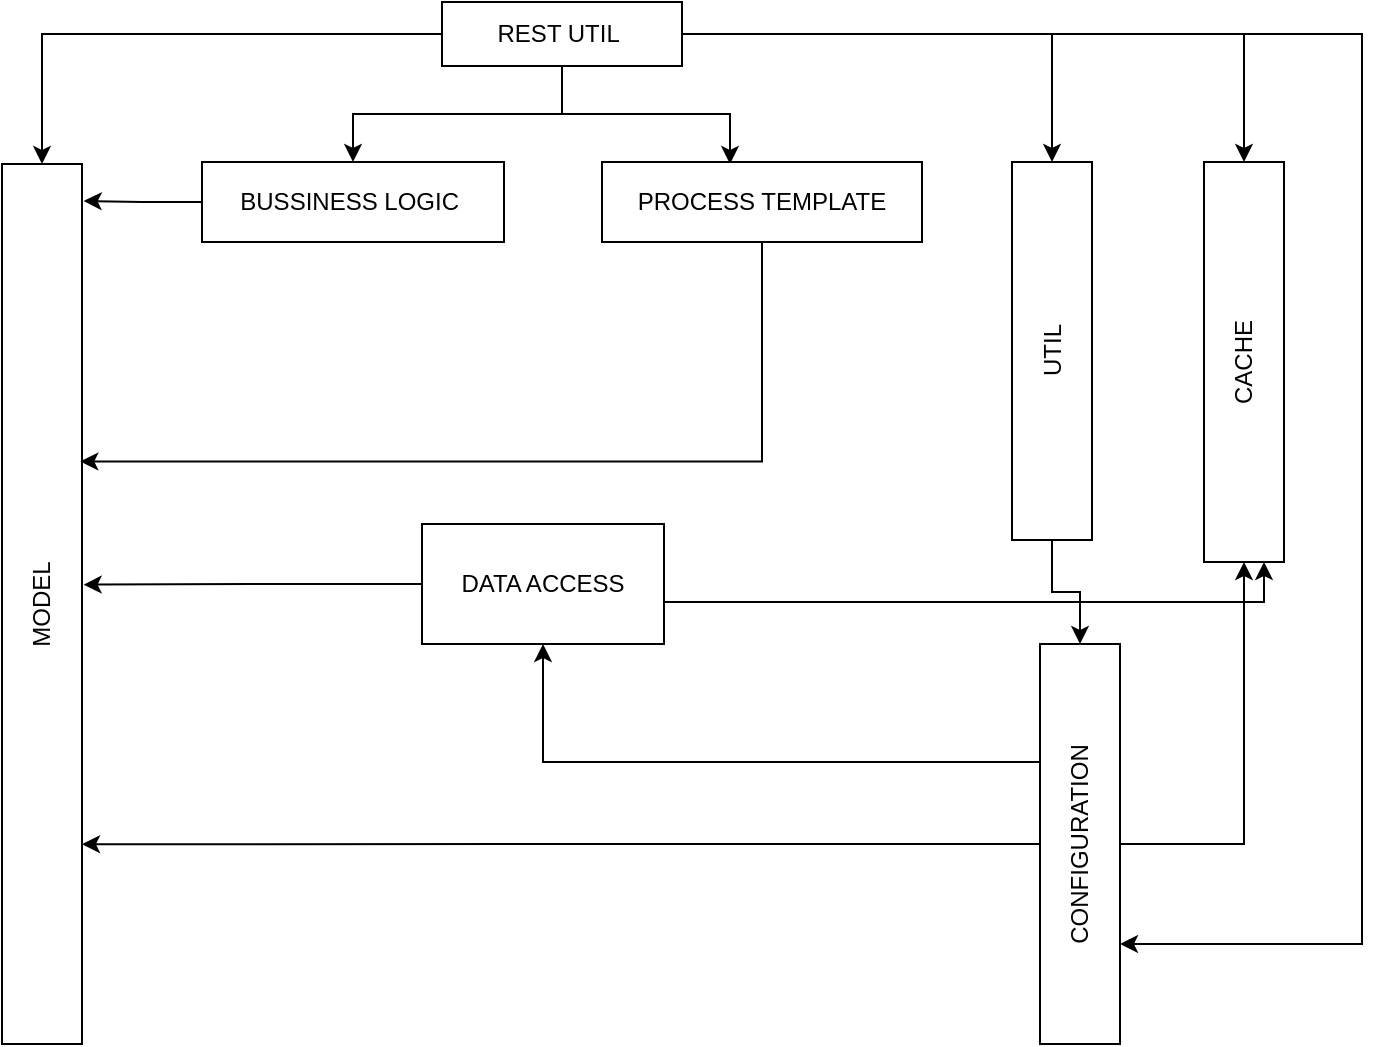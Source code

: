 <mxfile version="21.0.2" type="github"><diagram name="Page-1" id="rtLuAuyZlsTmXfZP2ett"><mxGraphModel dx="1434" dy="796" grid="0" gridSize="10" guides="1" tooltips="1" connect="1" arrows="1" fold="1" page="1" pageScale="1" pageWidth="850" pageHeight="1100" math="0" shadow="0"><root><mxCell id="0"/><mxCell id="1" parent="0"/><mxCell id="I3ocuzL7brx4fHgtlYw3-3" style="edgeStyle=orthogonalEdgeStyle;rounded=0;orthogonalLoop=1;jettySize=auto;html=1;entryX=0.5;entryY=0;entryDx=0;entryDy=0;" parent="1" source="X8qK8nmGypENTTTuPz4k-1" target="X8qK8nmGypENTTTuPz4k-3" edge="1"><mxGeometry relative="1" as="geometry"/></mxCell><mxCell id="I3ocuzL7brx4fHgtlYw3-4" style="edgeStyle=orthogonalEdgeStyle;rounded=0;orthogonalLoop=1;jettySize=auto;html=1;" parent="1" source="X8qK8nmGypENTTTuPz4k-1" target="X8qK8nmGypENTTTuPz4k-7" edge="1"><mxGeometry relative="1" as="geometry"/></mxCell><mxCell id="I3ocuzL7brx4fHgtlYw3-6" style="edgeStyle=orthogonalEdgeStyle;rounded=0;orthogonalLoop=1;jettySize=auto;html=1;entryX=0.4;entryY=0.025;entryDx=0;entryDy=0;entryPerimeter=0;" parent="1" source="X8qK8nmGypENTTTuPz4k-1" target="X8qK8nmGypENTTTuPz4k-5" edge="1"><mxGeometry relative="1" as="geometry"/></mxCell><mxCell id="I3ocuzL7brx4fHgtlYw3-7" style="edgeStyle=orthogonalEdgeStyle;rounded=0;orthogonalLoop=1;jettySize=auto;html=1;entryX=0.5;entryY=0;entryDx=0;entryDy=0;" parent="1" source="X8qK8nmGypENTTTuPz4k-1" target="I3ocuzL7brx4fHgtlYw3-1" edge="1"><mxGeometry relative="1" as="geometry"/></mxCell><mxCell id="I3ocuzL7brx4fHgtlYw3-17" style="edgeStyle=orthogonalEdgeStyle;rounded=0;orthogonalLoop=1;jettySize=auto;html=1;" parent="1" source="X8qK8nmGypENTTTuPz4k-1" target="X8qK8nmGypENTTTuPz4k-4" edge="1"><mxGeometry relative="1" as="geometry"/></mxCell><mxCell id="I3ocuzL7brx4fHgtlYw3-18" style="edgeStyle=orthogonalEdgeStyle;rounded=0;orthogonalLoop=1;jettySize=auto;html=1;entryX=1;entryY=0.75;entryDx=0;entryDy=0;" parent="1" source="X8qK8nmGypENTTTuPz4k-1" target="I3ocuzL7brx4fHgtlYw3-2" edge="1"><mxGeometry relative="1" as="geometry"><Array as="points"><mxPoint x="800" y="136"/><mxPoint x="800" y="591"/></Array></mxGeometry></mxCell><mxCell id="X8qK8nmGypENTTTuPz4k-1" value="REST UTIL&amp;nbsp;" style="rounded=0;whiteSpace=wrap;html=1;" parent="1" vertex="1"><mxGeometry x="340" y="120" width="120" height="32" as="geometry"/></mxCell><mxCell id="X8qK8nmGypENTTTuPz4k-3" value="MODEL" style="rounded=0;whiteSpace=wrap;html=1;horizontal=0;" parent="1" vertex="1"><mxGeometry x="120" y="201" width="40" height="440" as="geometry"/></mxCell><mxCell id="I3ocuzL7brx4fHgtlYw3-19" style="edgeStyle=orthogonalEdgeStyle;rounded=0;orthogonalLoop=1;jettySize=auto;html=1;entryX=1.021;entryY=0.042;entryDx=0;entryDy=0;entryPerimeter=0;" parent="1" source="X8qK8nmGypENTTTuPz4k-4" target="X8qK8nmGypENTTTuPz4k-3" edge="1"><mxGeometry relative="1" as="geometry"/></mxCell><mxCell id="X8qK8nmGypENTTTuPz4k-4" value="BUSSINESS LOGIC&amp;nbsp;" style="rounded=0;whiteSpace=wrap;html=1;" parent="1" vertex="1"><mxGeometry x="220" y="200" width="151" height="40" as="geometry"/></mxCell><mxCell id="I3ocuzL7brx4fHgtlYw3-20" style="edgeStyle=orthogonalEdgeStyle;rounded=0;orthogonalLoop=1;jettySize=auto;html=1;entryX=0.979;entryY=0.338;entryDx=0;entryDy=0;entryPerimeter=0;" parent="1" source="X8qK8nmGypENTTTuPz4k-5" target="X8qK8nmGypENTTTuPz4k-3" edge="1"><mxGeometry relative="1" as="geometry"><Array as="points"><mxPoint x="500" y="350"/></Array></mxGeometry></mxCell><mxCell id="X8qK8nmGypENTTTuPz4k-5" value="PROCESS TEMPLATE" style="rounded=0;whiteSpace=wrap;html=1;" parent="1" vertex="1"><mxGeometry x="420" y="200" width="160" height="40" as="geometry"/></mxCell><mxCell id="I3ocuzL7brx4fHgtlYw3-13" style="edgeStyle=orthogonalEdgeStyle;rounded=0;orthogonalLoop=1;jettySize=auto;html=1;" parent="1" source="X8qK8nmGypENTTTuPz4k-7" target="I3ocuzL7brx4fHgtlYw3-2" edge="1"><mxGeometry relative="1" as="geometry"/></mxCell><mxCell id="X8qK8nmGypENTTTuPz4k-7" value="UTIL" style="rounded=0;whiteSpace=wrap;html=1;horizontal=0;" parent="1" vertex="1"><mxGeometry x="625" y="200" width="40" height="189" as="geometry"/></mxCell><mxCell id="I3ocuzL7brx4fHgtlYw3-1" value="CACHE" style="rounded=0;whiteSpace=wrap;html=1;horizontal=0;" parent="1" vertex="1"><mxGeometry x="721" y="200" width="40" height="200" as="geometry"/></mxCell><mxCell id="I3ocuzL7brx4fHgtlYw3-10" style="edgeStyle=orthogonalEdgeStyle;rounded=0;orthogonalLoop=1;jettySize=auto;html=1;entryX=1;entryY=0.773;entryDx=0;entryDy=0;entryPerimeter=0;" parent="1" source="I3ocuzL7brx4fHgtlYw3-2" target="X8qK8nmGypENTTTuPz4k-3" edge="1"><mxGeometry relative="1" as="geometry"/></mxCell><mxCell id="I3ocuzL7brx4fHgtlYw3-11" style="edgeStyle=orthogonalEdgeStyle;rounded=0;orthogonalLoop=1;jettySize=auto;html=1;entryX=0.5;entryY=1;entryDx=0;entryDy=0;" parent="1" source="I3ocuzL7brx4fHgtlYw3-2" target="I3ocuzL7brx4fHgtlYw3-8" edge="1"><mxGeometry relative="1" as="geometry"><Array as="points"><mxPoint x="391" y="500"/></Array></mxGeometry></mxCell><mxCell id="I3ocuzL7brx4fHgtlYw3-15" style="edgeStyle=orthogonalEdgeStyle;rounded=0;orthogonalLoop=1;jettySize=auto;html=1;entryX=0.5;entryY=1;entryDx=0;entryDy=0;" parent="1" source="I3ocuzL7brx4fHgtlYw3-2" target="I3ocuzL7brx4fHgtlYw3-1" edge="1"><mxGeometry relative="1" as="geometry"/></mxCell><mxCell id="I3ocuzL7brx4fHgtlYw3-2" value="CONFIGURATION" style="rounded=0;whiteSpace=wrap;html=1;horizontal=0;" parent="1" vertex="1"><mxGeometry x="639" y="441" width="40" height="200" as="geometry"/></mxCell><mxCell id="I3ocuzL7brx4fHgtlYw3-9" style="edgeStyle=orthogonalEdgeStyle;rounded=0;orthogonalLoop=1;jettySize=auto;html=1;entryX=1.021;entryY=0.478;entryDx=0;entryDy=0;entryPerimeter=0;" parent="1" source="I3ocuzL7brx4fHgtlYw3-8" target="X8qK8nmGypENTTTuPz4k-3" edge="1"><mxGeometry relative="1" as="geometry"/></mxCell><mxCell id="I3ocuzL7brx4fHgtlYw3-12" style="edgeStyle=orthogonalEdgeStyle;rounded=0;orthogonalLoop=1;jettySize=auto;html=1;entryX=0.75;entryY=1;entryDx=0;entryDy=0;" parent="1" source="I3ocuzL7brx4fHgtlYw3-8" target="I3ocuzL7brx4fHgtlYw3-1" edge="1"><mxGeometry relative="1" as="geometry"><Array as="points"><mxPoint x="751" y="420"/></Array></mxGeometry></mxCell><mxCell id="I3ocuzL7brx4fHgtlYw3-8" value="DATA ACCESS" style="rounded=0;whiteSpace=wrap;html=1;" parent="1" vertex="1"><mxGeometry x="330" y="381" width="121" height="60" as="geometry"/></mxCell></root></mxGraphModel></diagram></mxfile>